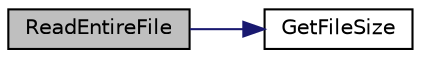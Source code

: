 digraph "ReadEntireFile"
{
 // INTERACTIVE_SVG=YES
 // LATEX_PDF_SIZE
  bgcolor="transparent";
  edge [fontname="Helvetica",fontsize="10",labelfontname="Helvetica",labelfontsize="10"];
  node [fontname="Helvetica",fontsize="10",shape=record];
  rankdir="LR";
  Node1 [label="ReadEntireFile",height=0.2,width=0.4,color="black", fillcolor="grey75", style="filled", fontcolor="black",tooltip=" "];
  Node1 -> Node2 [color="midnightblue",fontsize="10",style="solid",fontname="Helvetica"];
  Node2 [label="GetFileSize",height=0.2,width=0.4,color="black",URL="$d0/da7/namespacetesting_1_1internal_ade9c0554ba25f547f47561ebd938385d.html#ade9c0554ba25f547f47561ebd938385d",tooltip=" "];
}
